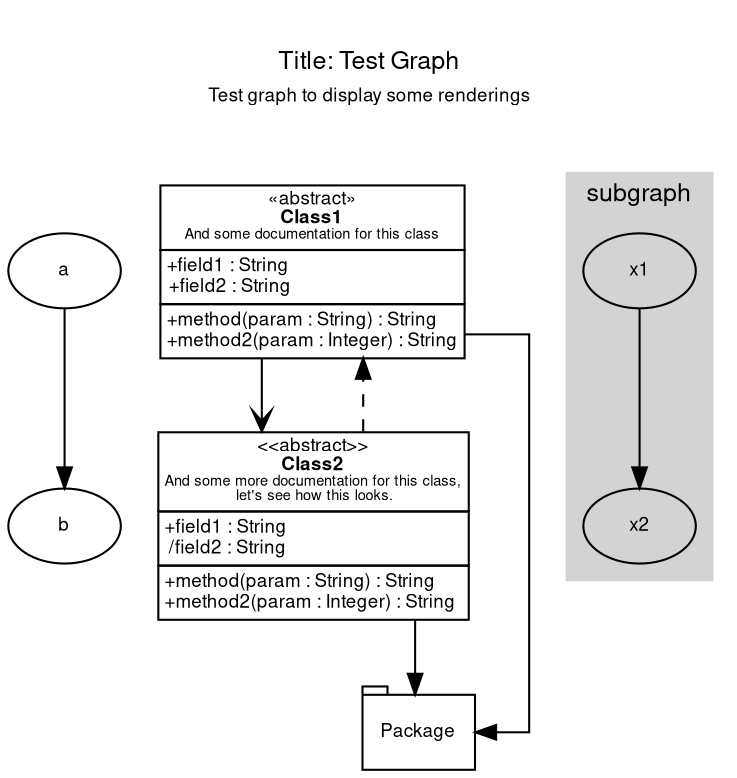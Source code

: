 digraph Test {
  # rankdir=LR;
  outputmode=nodefirst;
  graph [fontname="Helvetica,Arial,sans-serif"
         fontsize=12
         splines=ortho
         labelloc=t
         label=<
         <table border="0" cellspacing="0">
         <tr><td><br align="center"/>Title: Test Graph</td></tr>
         <tr><td><font point-size="9">Test graph to display some renderings</font></td></tr>
         <tr><td><br/></td></tr>
         </table>
         >]
  node [fontname="Helvetica,Arial,sans-serif" fontsize=9];

  a

  b

  c [shape=plain label=<
<table border="0" cellborder="1" cellspacing="0">
<tr><td align="center" port="top">
«abstract»<br align="center"/>
<b>Class1</b><br align="center"/>
<font point-size="7">And some documentation for this class</font></td></tr>
<tr><td align="left">
+field1 : String <br align="left"/>
+field2 : String
</td></tr>
<tr><td align="left" port="bottom">
+method(param : String) : String <br align="left"/>
+method2(param : Integer) : String
</td></tr>
</table>
     >]

  d [shape=plain label=<
<table border="0" cellborder="1" cellspacing="0">
<tr><td align="center" port="top">
&lt;&lt;abstract&gt;&gt;<br align="center"/>
<b>Class2</b><br align="center"/>
<font point-size="7">And some more documentation for this class,<br/> let's see how this looks.</font>
</td></tr>
<tr><td align="left">
+field1 : String <br align="left"/>
/field2 : String
</td></tr>
<tr><td align="left" port="bottom">
+method(param : String) : String <br align="left"/>
+method2(param : Integer) : String
</td></tr>
</table>
     >]

  e [shape=tab label="Package"]

  a->b [arrowtail=diamond]
  c->d [arrowtail=odiamond arrowhead=vee]
  d -> c [style=dashed]

  c -> e
  d -> e []

  // id must start with cluster
  subgraph cluster_X {
    label = "subgraph";
    style=filled;
    color=lightgray;
    x1
    x2
    x1 -> x2
  }
}
